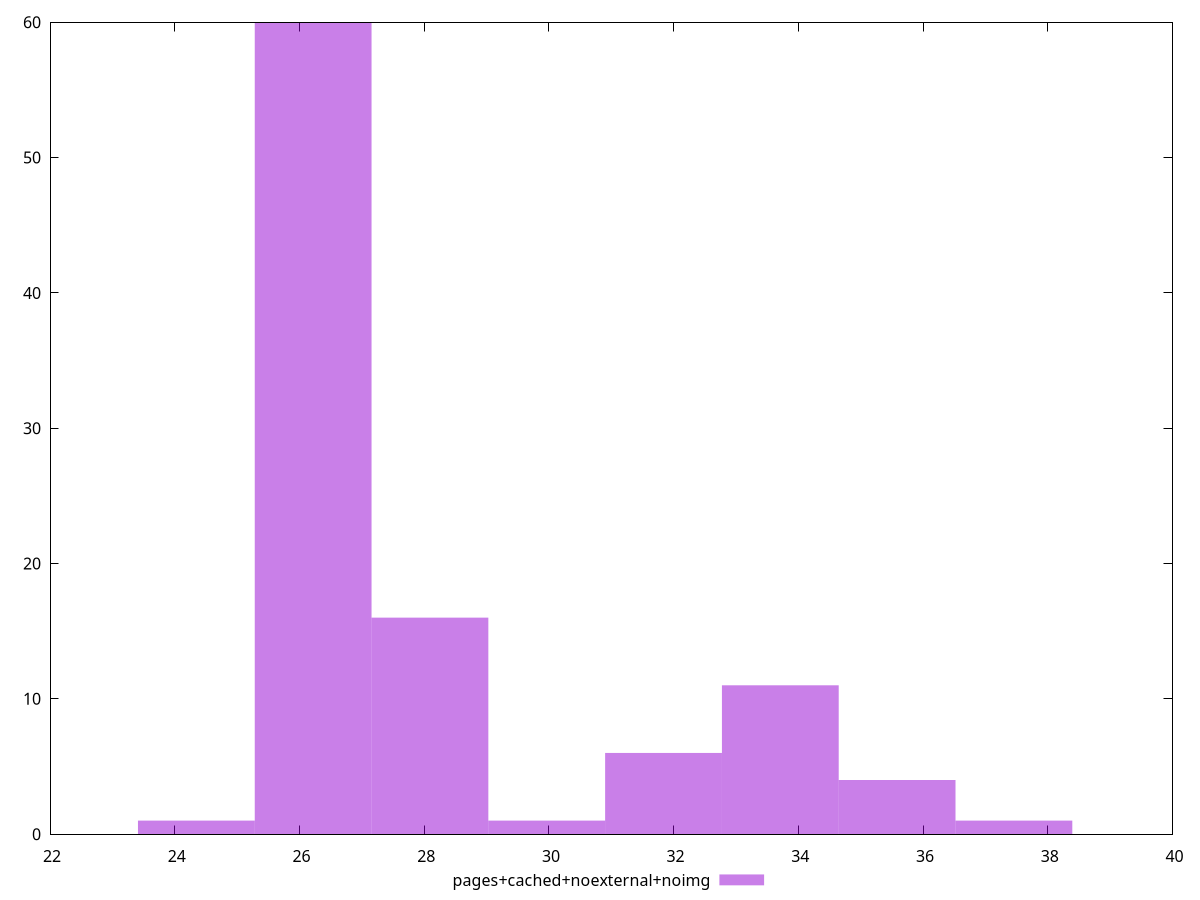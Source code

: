 $_pagesCachedNoexternalNoimg <<EOF
28.09258013684297 16
33.71109616421156 11
26.219741461053438 60
31.83825748842203 6
35.58393484000109 4
24.346902785263907 1
37.45677351579062 1
29.9654188126325 1
EOF
set key outside below
set terminal pngcairo
set output "report_00004_2020-11-02T20-21-41.718Z/max-potential-fid/pages+cached+noexternal+noimg//raw_hist.png"
set yrange [0:60]
set boxwidth 1.8728386757895312
set style fill transparent solid 0.5 noborder
plot $_pagesCachedNoexternalNoimg title "pages+cached+noexternal+noimg" with boxes ,